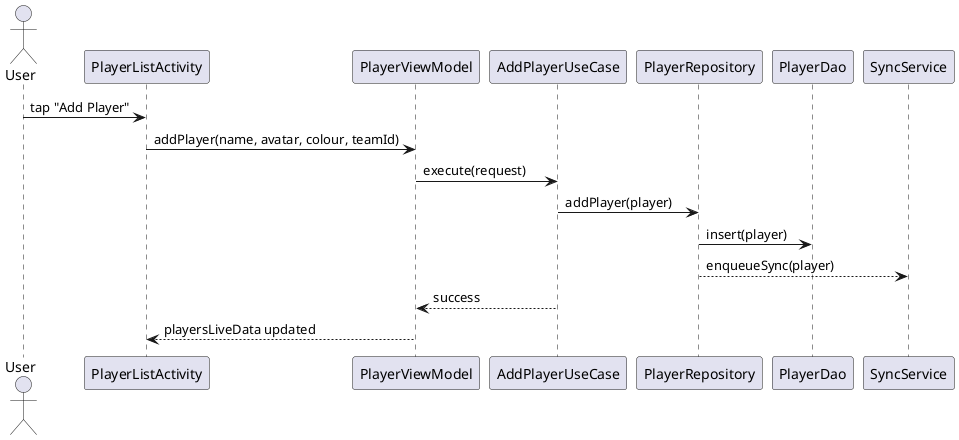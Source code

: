 @startuml
actor User
User -> PlayerListActivity : tap "Add Player"
PlayerListActivity -> PlayerViewModel : addPlayer(name, avatar, colour, teamId)
PlayerViewModel -> AddPlayerUseCase : execute(request)
AddPlayerUseCase -> PlayerRepository : addPlayer(player)
PlayerRepository -> PlayerDao : insert(player)
PlayerRepository --> SyncService : enqueueSync(player)
AddPlayerUseCase --> PlayerViewModel : success
PlayerViewModel --> PlayerListActivity : playersLiveData updated
@enduml

